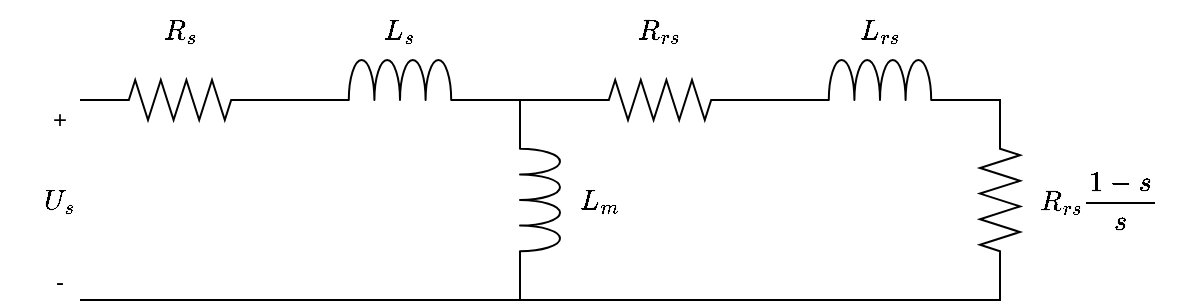 <mxfile version="18.0.6" type="device"><diagram id="iZuHxk4J6zsrG--RUK0h" name="Página-1"><mxGraphModel dx="1102" dy="875" grid="1" gridSize="10" guides="1" tooltips="1" connect="1" arrows="1" fold="1" page="1" pageScale="1" pageWidth="827" pageHeight="1169" math="1" shadow="0"><root><mxCell id="0"/><mxCell id="1" parent="0"/><mxCell id="bGNjhVP_kTIUjIhxsNLv-1" value="&lt;br&gt;" style="pointerEvents=1;verticalLabelPosition=bottom;shadow=0;dashed=0;align=center;html=1;verticalAlign=top;shape=mxgraph.electrical.inductors.inductor_3;" parent="1" vertex="1"><mxGeometry x="360" y="240" width="80" height="20" as="geometry"/></mxCell><mxCell id="bGNjhVP_kTIUjIhxsNLv-2" value="" style="pointerEvents=1;verticalLabelPosition=bottom;shadow=0;dashed=0;align=center;html=1;verticalAlign=top;shape=mxgraph.electrical.resistors.resistor_2;" parent="1" vertex="1"><mxGeometry x="250" y="250" width="80" height="20" as="geometry"/></mxCell><mxCell id="bGNjhVP_kTIUjIhxsNLv-3" value="" style="endArrow=none;html=1;rounded=0;exitX=1;exitY=0.5;exitDx=0;exitDy=0;exitPerimeter=0;entryX=0;entryY=1;entryDx=0;entryDy=0;entryPerimeter=0;" parent="1" source="bGNjhVP_kTIUjIhxsNLv-2" target="bGNjhVP_kTIUjIhxsNLv-1" edge="1"><mxGeometry width="50" height="50" relative="1" as="geometry"><mxPoint x="350" y="300" as="sourcePoint"/><mxPoint x="400" y="250" as="targetPoint"/></mxGeometry></mxCell><mxCell id="bGNjhVP_kTIUjIhxsNLv-4" value="" style="pointerEvents=1;verticalLabelPosition=bottom;shadow=0;dashed=0;align=center;html=1;verticalAlign=top;shape=mxgraph.electrical.inductors.inductor_3;" parent="1" vertex="1"><mxGeometry x="600" y="240" width="80" height="20" as="geometry"/></mxCell><mxCell id="bGNjhVP_kTIUjIhxsNLv-5" value="" style="pointerEvents=1;verticalLabelPosition=bottom;shadow=0;dashed=0;align=center;html=1;verticalAlign=top;shape=mxgraph.electrical.resistors.resistor_2;" parent="1" vertex="1"><mxGeometry x="490" y="250" width="80" height="20" as="geometry"/></mxCell><mxCell id="bGNjhVP_kTIUjIhxsNLv-6" value="" style="endArrow=none;html=1;rounded=0;exitX=1;exitY=0.5;exitDx=0;exitDy=0;exitPerimeter=0;entryX=0;entryY=1;entryDx=0;entryDy=0;entryPerimeter=0;" parent="1" source="bGNjhVP_kTIUjIhxsNLv-5" target="bGNjhVP_kTIUjIhxsNLv-4" edge="1"><mxGeometry width="50" height="50" relative="1" as="geometry"><mxPoint x="590" y="300" as="sourcePoint"/><mxPoint x="640" y="250" as="targetPoint"/></mxGeometry></mxCell><mxCell id="bGNjhVP_kTIUjIhxsNLv-7" value="" style="pointerEvents=1;verticalLabelPosition=bottom;shadow=0;dashed=0;align=center;html=1;verticalAlign=top;shape=mxgraph.electrical.resistors.resistor_2;direction=south;" parent="1" vertex="1"><mxGeometry x="690" y="270" width="20" height="80" as="geometry"/></mxCell><mxCell id="bGNjhVP_kTIUjIhxsNLv-8" value="" style="endArrow=none;html=1;rounded=0;exitX=1;exitY=1;exitDx=0;exitDy=0;exitPerimeter=0;entryX=0;entryY=0.5;entryDx=0;entryDy=0;entryPerimeter=0;" parent="1" source="bGNjhVP_kTIUjIhxsNLv-4" target="bGNjhVP_kTIUjIhxsNLv-7" edge="1"><mxGeometry width="50" height="50" relative="1" as="geometry"><mxPoint x="500" y="240" as="sourcePoint"/><mxPoint x="550" y="190" as="targetPoint"/><Array as="points"><mxPoint x="700" y="260"/></Array></mxGeometry></mxCell><mxCell id="bGNjhVP_kTIUjIhxsNLv-9" value="" style="pointerEvents=1;verticalLabelPosition=bottom;shadow=0;dashed=0;align=center;html=1;verticalAlign=top;shape=mxgraph.electrical.inductors.inductor_3;direction=south;" parent="1" vertex="1"><mxGeometry x="460" y="270" width="20" height="80" as="geometry"/></mxCell><mxCell id="bGNjhVP_kTIUjIhxsNLv-10" value="" style="endArrow=none;html=1;rounded=0;exitX=1;exitY=1;exitDx=0;exitDy=0;exitPerimeter=0;entryX=0;entryY=0.5;entryDx=0;entryDy=0;entryPerimeter=0;" parent="1" source="bGNjhVP_kTIUjIhxsNLv-1" target="bGNjhVP_kTIUjIhxsNLv-5" edge="1"><mxGeometry width="50" height="50" relative="1" as="geometry"><mxPoint x="500" y="240" as="sourcePoint"/><mxPoint x="550" y="190" as="targetPoint"/></mxGeometry></mxCell><mxCell id="bGNjhVP_kTIUjIhxsNLv-11" value="" style="endArrow=none;html=1;rounded=0;exitX=0;exitY=1;exitDx=0;exitDy=0;exitPerimeter=0;" parent="1" source="bGNjhVP_kTIUjIhxsNLv-9" edge="1"><mxGeometry width="50" height="50" relative="1" as="geometry"><mxPoint x="500" y="240" as="sourcePoint"/><mxPoint x="460" y="260" as="targetPoint"/></mxGeometry></mxCell><mxCell id="bGNjhVP_kTIUjIhxsNLv-12" value="" style="endArrow=none;html=1;rounded=0;entryX=1;entryY=0.5;entryDx=0;entryDy=0;entryPerimeter=0;" parent="1" target="bGNjhVP_kTIUjIhxsNLv-7" edge="1"><mxGeometry width="50" height="50" relative="1" as="geometry"><mxPoint x="240" y="360" as="sourcePoint"/><mxPoint x="700" y="360" as="targetPoint"/><Array as="points"><mxPoint x="700" y="360"/></Array></mxGeometry></mxCell><mxCell id="bGNjhVP_kTIUjIhxsNLv-15" value="" style="endArrow=none;html=1;rounded=0;exitX=1;exitY=1;exitDx=0;exitDy=0;exitPerimeter=0;" parent="1" source="bGNjhVP_kTIUjIhxsNLv-9" edge="1"><mxGeometry width="50" height="50" relative="1" as="geometry"><mxPoint x="450" y="350" as="sourcePoint"/><mxPoint x="460" y="360" as="targetPoint"/></mxGeometry></mxCell><mxCell id="bGNjhVP_kTIUjIhxsNLv-16" value="$$R_s$$" style="text;html=1;strokeColor=none;fillColor=none;align=center;verticalAlign=middle;whiteSpace=wrap;rounded=0;" parent="1" vertex="1"><mxGeometry x="260" y="210" width="60" height="30" as="geometry"/></mxCell><mxCell id="bGNjhVP_kTIUjIhxsNLv-17" value="$$L_s$$" style="text;html=1;strokeColor=none;fillColor=none;align=center;verticalAlign=middle;whiteSpace=wrap;rounded=0;" parent="1" vertex="1"><mxGeometry x="370" y="210" width="60" height="30" as="geometry"/></mxCell><mxCell id="bGNjhVP_kTIUjIhxsNLv-18" value="$$R_{rs}$$" style="text;html=1;strokeColor=none;fillColor=none;align=center;verticalAlign=middle;whiteSpace=wrap;rounded=0;" parent="1" vertex="1"><mxGeometry x="500" y="210" width="60" height="30" as="geometry"/></mxCell><mxCell id="bGNjhVP_kTIUjIhxsNLv-19" value="$$L_m$$" style="text;html=1;strokeColor=none;fillColor=none;align=center;verticalAlign=middle;whiteSpace=wrap;rounded=0;" parent="1" vertex="1"><mxGeometry x="470" y="295" width="60" height="30" as="geometry"/></mxCell><mxCell id="bGNjhVP_kTIUjIhxsNLv-20" value="$$L_{rs}$$" style="text;html=1;strokeColor=none;fillColor=none;align=center;verticalAlign=middle;whiteSpace=wrap;rounded=0;" parent="1" vertex="1"><mxGeometry x="610" y="210" width="60" height="30" as="geometry"/></mxCell><mxCell id="bGNjhVP_kTIUjIhxsNLv-21" value="$$R_{rs}\frac{1-s}{s}$$" style="text;html=1;strokeColor=none;fillColor=none;align=center;verticalAlign=middle;whiteSpace=wrap;rounded=0;" parent="1" vertex="1"><mxGeometry x="720" y="295" width="60" height="30" as="geometry"/></mxCell><mxCell id="bGNjhVP_kTIUjIhxsNLv-22" value="" style="endArrow=none;html=1;rounded=0;exitX=0;exitY=0.5;exitDx=0;exitDy=0;exitPerimeter=0;" parent="1" source="bGNjhVP_kTIUjIhxsNLv-2" edge="1"><mxGeometry width="50" height="50" relative="1" as="geometry"><mxPoint x="260" y="280" as="sourcePoint"/><mxPoint x="240" y="260" as="targetPoint"/></mxGeometry></mxCell><mxCell id="bGNjhVP_kTIUjIhxsNLv-23" value="+&lt;br&gt;&lt;br&gt;$$U_s$$&lt;br&gt;-" style="text;html=1;strokeColor=none;fillColor=none;align=center;verticalAlign=middle;whiteSpace=wrap;rounded=0;" parent="1" vertex="1"><mxGeometry x="200" y="295" width="60" height="30" as="geometry"/></mxCell></root></mxGraphModel></diagram></mxfile>